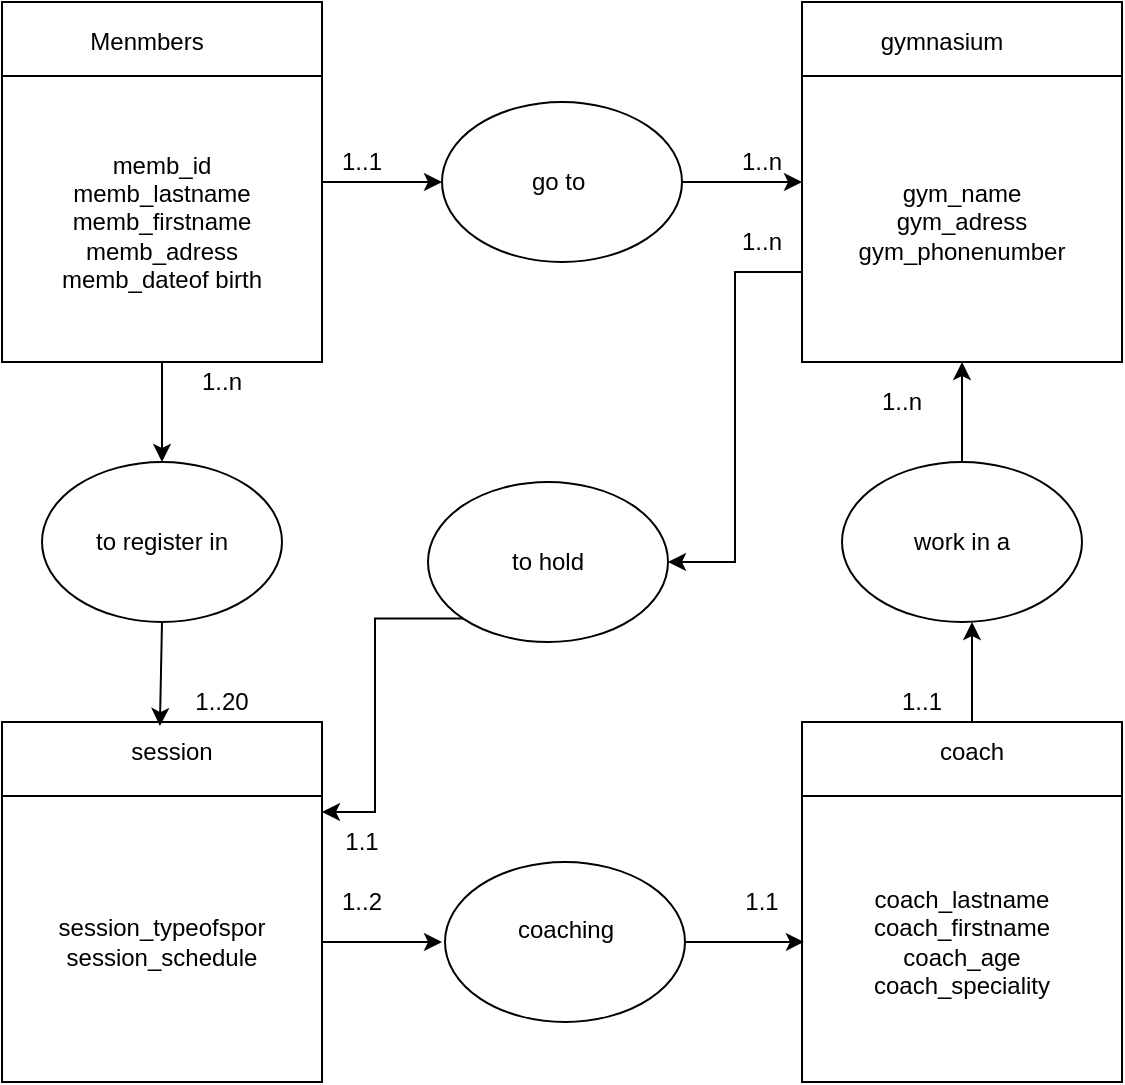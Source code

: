 <mxfile version="12.2.4" pages="1"><diagram id="mj55TfUi-3Ab9iuLXIft" name="Page-1"><mxGraphModel dx="691" dy="453" grid="1" gridSize="10" guides="1" tooltips="1" connect="1" arrows="1" fold="1" page="1" pageScale="1" pageWidth="827" pageHeight="1169" math="0" shadow="0"><root><object label="" gymnasium="" id="0"><mxCell/></object><mxCell id="1" parent="0"/><mxCell id="18" value="" style="group" parent="1" vertex="1" connectable="0"><mxGeometry x="600" y="90" width="160" height="180" as="geometry"/></mxCell><mxCell id="15" value="" style="shape=internalStorage;whiteSpace=wrap;html=1;backgroundOutline=1;strokeColor=#000000;dx=0;dy=37;" parent="18" vertex="1"><mxGeometry width="160" height="180" as="geometry"/></mxCell><mxCell id="16" value="gymnasium" style="text;html=1;strokeColor=none;fillColor=none;align=center;verticalAlign=middle;whiteSpace=wrap;rounded=0;" parent="18" vertex="1"><mxGeometry x="50" y="10" width="40" height="20" as="geometry"/></mxCell><mxCell id="17" value="gym_name&lt;br&gt;gym_adress&lt;br&gt;gym_phonenumber" style="text;html=1;strokeColor=none;fillColor=none;align=center;verticalAlign=middle;whiteSpace=wrap;rounded=0;" parent="18" vertex="1"><mxGeometry x="10" y="50" width="140" height="120" as="geometry"/></mxCell><mxCell id="19" value="" style="group" parent="1" vertex="1" connectable="0"><mxGeometry x="200" y="90" width="160" height="180" as="geometry"/></mxCell><mxCell id="20" value="" style="shape=internalStorage;whiteSpace=wrap;html=1;backgroundOutline=1;strokeColor=#000000;dx=0;dy=37;" parent="19" vertex="1"><mxGeometry width="160" height="180" as="geometry"/></mxCell><mxCell id="22" value="memb_id&lt;br&gt;memb_lastname&lt;br&gt;memb_firstname&lt;br&gt;memb_adress&lt;br&gt;memb_dateof birth" style="text;html=1;strokeColor=none;fillColor=none;align=center;verticalAlign=middle;whiteSpace=wrap;rounded=0;" parent="19" vertex="1"><mxGeometry x="10" y="50" width="140" height="120" as="geometry"/></mxCell><mxCell id="23" value="Menmbers" style="text;html=1;strokeColor=none;fillColor=none;align=center;verticalAlign=middle;whiteSpace=wrap;rounded=0;" parent="19" vertex="1"><mxGeometry x="5" y="10" width="135" height="20" as="geometry"/></mxCell><mxCell id="24" value="" style="group" parent="1" vertex="1" connectable="0"><mxGeometry x="200" y="450" width="160" height="180" as="geometry"/></mxCell><mxCell id="25" value="" style="shape=internalStorage;whiteSpace=wrap;html=1;backgroundOutline=1;strokeColor=#000000;dx=0;dy=37;" parent="24" vertex="1"><mxGeometry width="160" height="180" as="geometry"/></mxCell><mxCell id="27" value="session_typeofspor&lt;br&gt;session_schedule" style="text;html=1;strokeColor=none;fillColor=none;align=center;verticalAlign=middle;whiteSpace=wrap;rounded=0;" parent="24" vertex="1"><mxGeometry x="10" y="50" width="140" height="120" as="geometry"/></mxCell><mxCell id="28" value="session" style="text;html=1;strokeColor=none;fillColor=none;align=center;verticalAlign=middle;whiteSpace=wrap;rounded=0;" parent="24" vertex="1"><mxGeometry x="30" width="110" height="30" as="geometry"/></mxCell><mxCell id="29" value="" style="group" parent="1" vertex="1" connectable="0"><mxGeometry x="600" y="450" width="160" height="180" as="geometry"/></mxCell><mxCell id="30" value="" style="shape=internalStorage;whiteSpace=wrap;html=1;backgroundOutline=1;strokeColor=#000000;dx=0;dy=37;" parent="29" vertex="1"><mxGeometry width="160" height="180" as="geometry"/></mxCell><mxCell id="31" value="coach_lastname&lt;br&gt;coach_firstname&lt;br&gt;coach_age&lt;br&gt;coach_speciality" style="text;html=1;strokeColor=none;fillColor=none;align=center;verticalAlign=middle;whiteSpace=wrap;rounded=0;" parent="29" vertex="1"><mxGeometry x="10" y="50" width="140" height="120" as="geometry"/></mxCell><mxCell id="32" value="coach" style="text;html=1;strokeColor=none;fillColor=none;align=center;verticalAlign=middle;whiteSpace=wrap;rounded=0;" parent="29" vertex="1"><mxGeometry x="30" width="110" height="30" as="geometry"/></mxCell><mxCell id="83" style="edgeStyle=none;rounded=0;orthogonalLoop=1;jettySize=auto;html=1;exitX=0.5;exitY=0;exitDx=0;exitDy=0;" parent="29" source="32" target="32" edge="1"><mxGeometry relative="1" as="geometry"/></mxCell><mxCell id="85" style="edgeStyle=none;rounded=0;orthogonalLoop=1;jettySize=auto;html=1;exitX=0.25;exitY=0;exitDx=0;exitDy=0;" parent="29" source="32" target="32" edge="1"><mxGeometry relative="1" as="geometry"/></mxCell><mxCell id="78" style="edgeStyle=none;rounded=0;orthogonalLoop=1;jettySize=auto;html=1;exitX=0.5;exitY=0;exitDx=0;exitDy=0;entryX=0.5;entryY=1;entryDx=0;entryDy=0;" parent="1" source="44" target="15" edge="1"><mxGeometry relative="1" as="geometry"/></mxCell><mxCell id="44" value="" style="ellipse;whiteSpace=wrap;html=1;strokeColor=#000000;" parent="1" vertex="1"><mxGeometry x="620" y="320" width="120" height="80" as="geometry"/></mxCell><mxCell id="48" value="1..1" style="text;html=1;strokeColor=none;fillColor=none;align=center;verticalAlign=middle;whiteSpace=wrap;rounded=0;" parent="1" vertex="1"><mxGeometry x="360" y="160" width="40" height="20" as="geometry"/></mxCell><mxCell id="49" value="1..n" style="text;html=1;strokeColor=none;fillColor=none;align=center;verticalAlign=middle;whiteSpace=wrap;rounded=0;" parent="1" vertex="1"><mxGeometry x="560" y="160" width="40" height="20" as="geometry"/></mxCell><mxCell id="56" style="edgeStyle=none;rounded=0;orthogonalLoop=1;jettySize=auto;html=1;exitX=0.5;exitY=1;exitDx=0;exitDy=0;" parent="1" source="20" edge="1"><mxGeometry relative="1" as="geometry"><mxPoint x="280" y="320" as="targetPoint"/></mxGeometry></mxCell><mxCell id="58" value="1..n" style="text;html=1;strokeColor=none;fillColor=none;align=center;verticalAlign=middle;whiteSpace=wrap;rounded=0;" parent="1" vertex="1"><mxGeometry x="290" y="270" width="40" height="20" as="geometry"/></mxCell><mxCell id="59" value="1..20" style="text;html=1;strokeColor=none;fillColor=none;align=center;verticalAlign=middle;whiteSpace=wrap;rounded=0;" parent="1" vertex="1"><mxGeometry x="290" y="430" width="40" height="20" as="geometry"/></mxCell><mxCell id="62" value="" style="group" parent="1" vertex="1" connectable="0"><mxGeometry x="421.5" y="520" width="120" height="80" as="geometry"/></mxCell><mxCell id="39" value="" style="ellipse;whiteSpace=wrap;html=1;strokeColor=#000000;" parent="62" vertex="1"><mxGeometry width="120" height="80" as="geometry"/></mxCell><mxCell id="43" value="coaching" style="text;html=1;strokeColor=none;fillColor=none;align=center;verticalAlign=middle;whiteSpace=wrap;rounded=0;" parent="62" vertex="1"><mxGeometry x="15" y="4" width="90" height="60" as="geometry"/></mxCell><mxCell id="90" style="edgeStyle=none;rounded=0;orthogonalLoop=1;jettySize=auto;html=1;exitX=0.25;exitY=0;exitDx=0;exitDy=0;" parent="62" source="43" target="43" edge="1"><mxGeometry relative="1" as="geometry"/></mxCell><mxCell id="65" value="1.1" style="text;html=1;strokeColor=none;fillColor=none;align=center;verticalAlign=middle;whiteSpace=wrap;rounded=0;" parent="1" vertex="1"><mxGeometry x="560" y="530" width="40" height="20" as="geometry"/></mxCell><mxCell id="66" value="1..2" style="text;html=1;strokeColor=none;fillColor=none;align=center;verticalAlign=middle;whiteSpace=wrap;rounded=0;" parent="1" vertex="1"><mxGeometry x="360" y="530" width="40" height="20" as="geometry"/></mxCell><mxCell id="67" value="" style="group" parent="1" vertex="1" connectable="0"><mxGeometry x="420" y="140" width="120" height="80" as="geometry"/></mxCell><mxCell id="34" value="" style="ellipse;whiteSpace=wrap;html=1;strokeColor=#000000;" parent="67" vertex="1"><mxGeometry width="120" height="80" as="geometry"/></mxCell><mxCell id="40" value="go to&amp;nbsp;" style="text;html=1;strokeColor=none;fillColor=none;align=center;verticalAlign=middle;whiteSpace=wrap;rounded=0;" parent="67" vertex="1"><mxGeometry x="15" y="15" width="90" height="50" as="geometry"/></mxCell><mxCell id="68" value="" style="group" parent="1" vertex="1" connectable="0"><mxGeometry x="220" y="320" width="120" height="80" as="geometry"/></mxCell><mxCell id="41" value="" style="ellipse;whiteSpace=wrap;html=1;strokeColor=#000000;" parent="68" vertex="1"><mxGeometry width="120" height="80" as="geometry"/></mxCell><mxCell id="42" value="to register in" style="text;html=1;strokeColor=none;fillColor=none;align=center;verticalAlign=middle;whiteSpace=wrap;rounded=0;" parent="68" vertex="1"><mxGeometry x="10" y="20" width="100" height="40" as="geometry"/></mxCell><mxCell id="71" style="edgeStyle=none;rounded=0;orthogonalLoop=1;jettySize=auto;html=1;exitX=1;exitY=0.5;exitDx=0;exitDy=0;entryX=0;entryY=0.5;entryDx=0;entryDy=0;" parent="1" source="20" target="34" edge="1"><mxGeometry relative="1" as="geometry"/></mxCell><mxCell id="73" style="edgeStyle=none;rounded=0;orthogonalLoop=1;jettySize=auto;html=1;entryX=0;entryY=0.5;entryDx=0;entryDy=0;" parent="1" target="15" edge="1"><mxGeometry relative="1" as="geometry"><mxPoint x="540" y="180" as="sourcePoint"/></mxGeometry></mxCell><mxCell id="75" value="work in a" style="text;html=1;strokeColor=none;fillColor=none;align=center;verticalAlign=middle;whiteSpace=wrap;rounded=0;" parent="1" vertex="1"><mxGeometry x="645" y="340" width="70" height="40" as="geometry"/></mxCell><mxCell id="88" value="1..n" style="text;html=1;strokeColor=none;fillColor=none;align=center;verticalAlign=middle;whiteSpace=wrap;rounded=0;" parent="1" vertex="1"><mxGeometry x="630" y="280" width="40" height="20" as="geometry"/></mxCell><mxCell id="89" value="1..1" style="text;html=1;strokeColor=none;fillColor=none;align=center;verticalAlign=middle;whiteSpace=wrap;rounded=0;" parent="1" vertex="1"><mxGeometry x="640" y="430" width="40" height="20" as="geometry"/></mxCell><mxCell id="94" style="edgeStyle=none;rounded=0;orthogonalLoop=1;jettySize=auto;html=1;exitX=1;exitY=0.5;exitDx=0;exitDy=0;entryX=0.006;entryY=0.611;entryDx=0;entryDy=0;entryPerimeter=0;" parent="1" source="39" target="30" edge="1"><mxGeometry relative="1" as="geometry"/></mxCell><mxCell id="96" style="edgeStyle=none;rounded=0;orthogonalLoop=1;jettySize=auto;html=1;" parent="1" edge="1"><mxGeometry relative="1" as="geometry"><mxPoint x="420" y="560" as="targetPoint"/><mxPoint x="360" y="560" as="sourcePoint"/></mxGeometry></mxCell><mxCell id="97" style="edgeStyle=none;rounded=0;orthogonalLoop=1;jettySize=auto;html=1;exitX=0.5;exitY=0;exitDx=0;exitDy=0;" parent="1" source="32" edge="1"><mxGeometry relative="1" as="geometry"><mxPoint x="685" y="400" as="targetPoint"/></mxGeometry></mxCell><mxCell id="98" style="edgeStyle=none;rounded=0;orthogonalLoop=1;jettySize=auto;html=1;exitX=0.5;exitY=1;exitDx=0;exitDy=0;entryX=0.445;entryY=0.067;entryDx=0;entryDy=0;entryPerimeter=0;" parent="1" source="41" target="28" edge="1"><mxGeometry relative="1" as="geometry"/></mxCell><mxCell id="99" value="" style="group" parent="1" vertex="1" connectable="0"><mxGeometry x="413" y="330" width="120" height="80" as="geometry"/></mxCell><mxCell id="100" value="" style="ellipse;whiteSpace=wrap;html=1;strokeColor=#000000;" parent="99" vertex="1"><mxGeometry width="120" height="80" as="geometry"/></mxCell><mxCell id="101" value="to hold" style="text;html=1;strokeColor=none;fillColor=none;align=center;verticalAlign=middle;whiteSpace=wrap;rounded=0;" parent="99" vertex="1"><mxGeometry x="10" y="20" width="100" height="40" as="geometry"/></mxCell><mxCell id="104" style="edgeStyle=orthogonalEdgeStyle;rounded=0;orthogonalLoop=1;jettySize=auto;html=1;exitX=0;exitY=0.75;exitDx=0;exitDy=0;entryX=1;entryY=0.5;entryDx=0;entryDy=0;" parent="1" source="15" target="100" edge="1"><mxGeometry relative="1" as="geometry"/></mxCell><mxCell id="105" style="edgeStyle=orthogonalEdgeStyle;rounded=0;orthogonalLoop=1;jettySize=auto;html=1;exitX=0;exitY=1;exitDx=0;exitDy=0;entryX=1;entryY=0.25;entryDx=0;entryDy=0;" parent="1" source="100" target="25" edge="1"><mxGeometry relative="1" as="geometry"/></mxCell><mxCell id="106" value="1..n" style="text;html=1;strokeColor=none;fillColor=none;align=center;verticalAlign=middle;whiteSpace=wrap;rounded=0;" parent="1" vertex="1"><mxGeometry x="560" y="200" width="40" height="20" as="geometry"/></mxCell><mxCell id="107" value="1.1" style="text;html=1;strokeColor=none;fillColor=none;align=center;verticalAlign=middle;whiteSpace=wrap;rounded=0;" parent="1" vertex="1"><mxGeometry x="360" y="500" width="40" height="20" as="geometry"/></mxCell></root></mxGraphModel></diagram></mxfile>